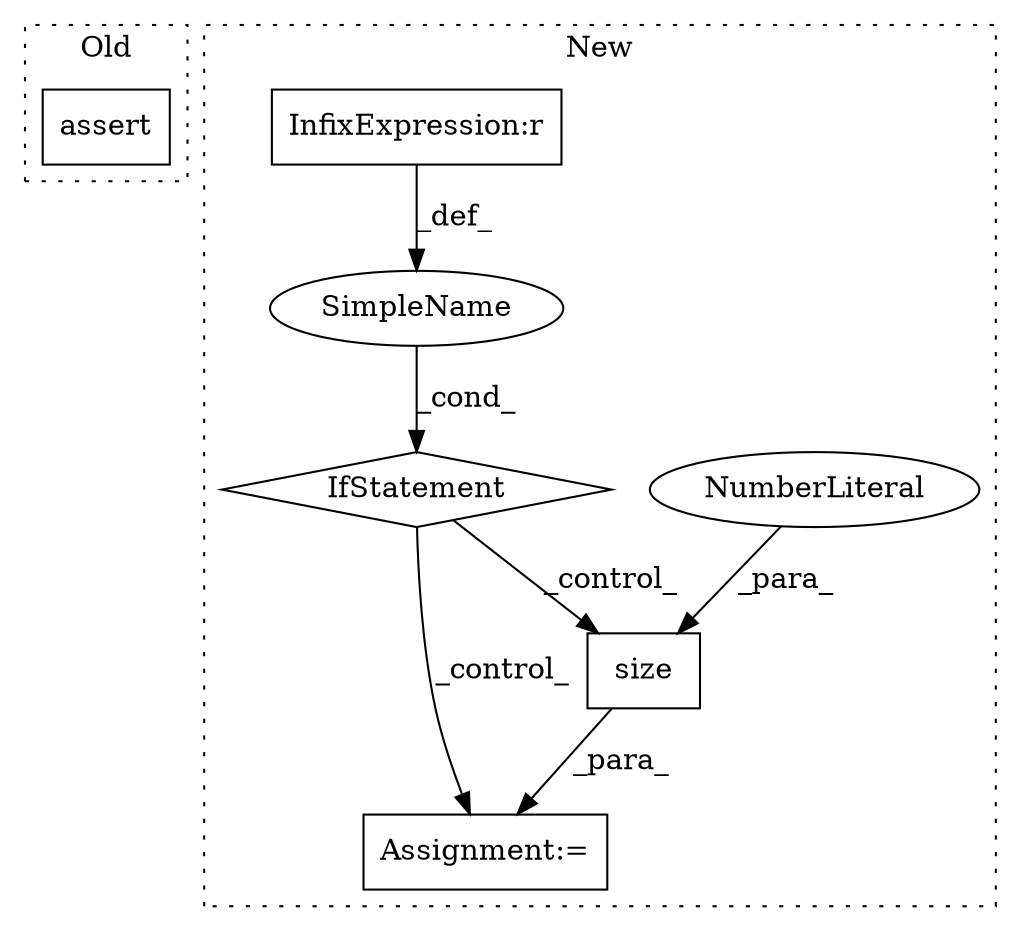 digraph G {
subgraph cluster0 {
1 [label="assert" a="6" s="12976" l="7" shape="box"];
label = "Old";
style="dotted";
}
subgraph cluster1 {
2 [label="size" a="32" s="13489,13495" l="5,1" shape="box"];
3 [label="Assignment:=" a="7" s="13415" l="1" shape="box"];
4 [label="NumberLiteral" a="34" s="13494" l="1" shape="ellipse"];
5 [label="IfStatement" a="25" s="13367,13396" l="4,2" shape="diamond"];
6 [label="SimpleName" a="42" s="" l="" shape="ellipse"];
7 [label="InfixExpression:r" a="27" s="13388" l="4" shape="box"];
label = "New";
style="dotted";
}
2 -> 3 [label="_para_"];
4 -> 2 [label="_para_"];
5 -> 3 [label="_control_"];
5 -> 2 [label="_control_"];
6 -> 5 [label="_cond_"];
7 -> 6 [label="_def_"];
}